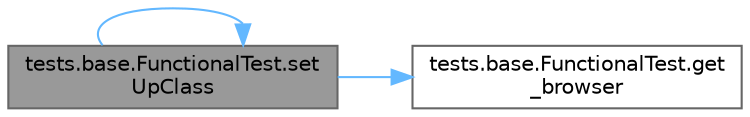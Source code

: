 digraph "tests.base.FunctionalTest.setUpClass"
{
 // LATEX_PDF_SIZE
  bgcolor="transparent";
  edge [fontname=Helvetica,fontsize=10,labelfontname=Helvetica,labelfontsize=10];
  node [fontname=Helvetica,fontsize=10,shape=box,height=0.2,width=0.4];
  rankdir="LR";
  Node1 [id="Node000001",label="tests.base.FunctionalTest.set\lUpClass",height=0.2,width=0.4,color="gray40", fillcolor="grey60", style="filled", fontcolor="black",tooltip=" "];
  Node1 -> Node2 [id="edge1_Node000001_Node000002",color="steelblue1",style="solid",tooltip=" "];
  Node2 [id="Node000002",label="tests.base.FunctionalTest.get\l_browser",height=0.2,width=0.4,color="grey40", fillcolor="white", style="filled",URL="$classtests_1_1base_1_1_functional_test.html#a91e7f7d15a45fb190d053f2c50d45167",tooltip=" "];
  Node1 -> Node1 [id="edge2_Node000001_Node000001",color="steelblue1",style="solid",tooltip=" "];
}
